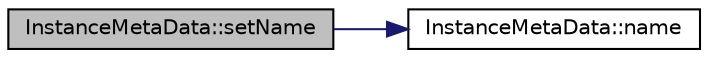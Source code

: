 digraph "InstanceMetaData::setName"
{
  edge [fontname="Helvetica",fontsize="10",labelfontname="Helvetica",labelfontsize="10"];
  node [fontname="Helvetica",fontsize="10",shape=record];
  rankdir="LR";
  Node15 [label="InstanceMetaData::setName",height=0.2,width=0.4,color="black", fillcolor="grey75", style="filled", fontcolor="black"];
  Node15 -> Node16 [color="midnightblue",fontsize="10",style="solid",fontname="Helvetica"];
  Node16 [label="InstanceMetaData::name",height=0.2,width=0.4,color="black", fillcolor="white", style="filled",URL="$class_instance_meta_data.html#aac6fe7f2491b54ed4c434f3deb4ff40c"];
}
